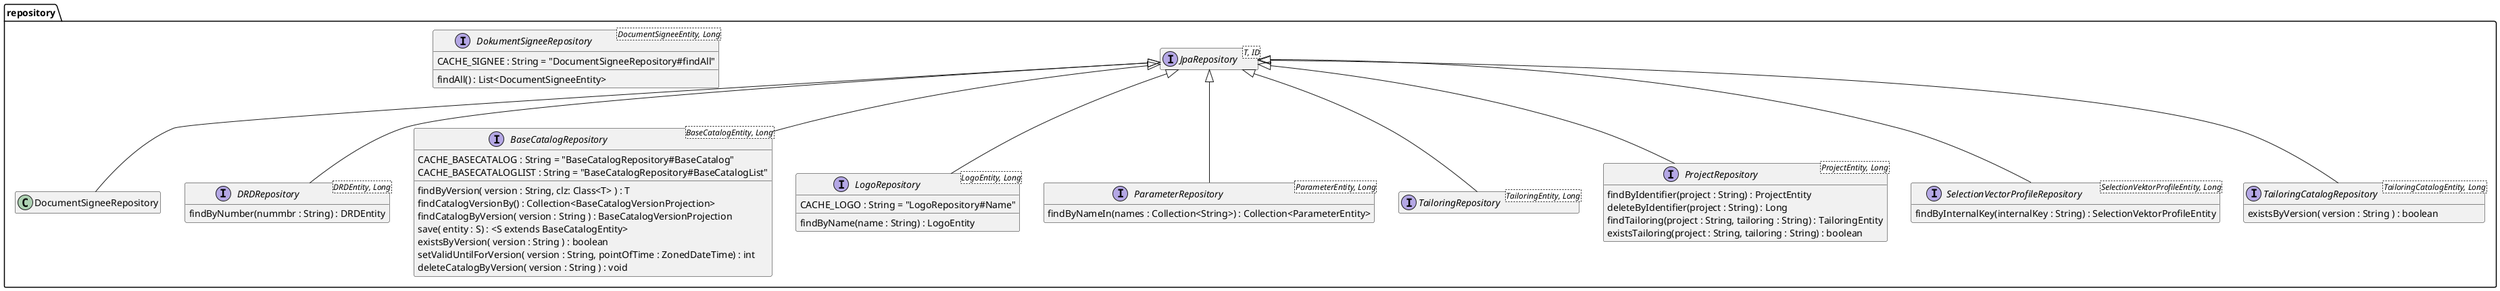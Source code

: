@startuml Ebene3.png
hide empty members

package repository {
    interface JpaRepository<T, ID>

    interface DokumentSigneeRepository<DocumentSigneeEntity, Long> {
        CACHE_SIGNEE : String = "DocumentSigneeRepository#findAll"
        findAll() : List<DocumentSigneeEntity>
    }
    JpaRepository <|-- DocumentSigneeRepository

    interface DRDRepository<DRDEntity, Long> {
        findByNumber(nummbr : String) : DRDEntity
    }
    JpaRepository <|-- DRDRepository

    interface BaseCatalogRepository<BaseCatalogEntity, Long> {
        CACHE_BASECATALOG : String = "BaseCatalogRepository#BaseCatalog"
        CACHE_BASECATALOGLIST : String = "BaseCatalogRepository#BaseCatalogList"
        findByVersion( version : String, clz: Class<T> ) : T
        findCatalogVersionBy() : Collection<BaseCatalogVersionProjection>
        findCatalogByVersion( version : String ) : BaseCatalogVersionProjection
        save( entity : S) : <S extends BaseCatalogEntity>
        existsByVersion( version : String ) : boolean
        setValidUntilForVersion( version : String, pointOfTime : ZonedDateTime) : int
        deleteCatalogByVersion( version : String ) : void
    }
    JpaRepository <|-- BaseCatalogRepository

    interface LogoRepository<LogoEntity, Long> {
        CACHE_LOGO : String = "LogoRepository#Name"
        findByName(name : String) : LogoEntity
    }
    JpaRepository <|-- LogoRepository

    interface ParameterRepository<ParameterEntity, Long> {
        findByNameIn(names : Collection<String>) : Collection<ParameterEntity>
    }
    JpaRepository <|-- ParameterRepository

    interface TailoringRepository<TailoringEntity, Long> {
    }
    JpaRepository <|-- TailoringRepository

    interface ProjectRepository<ProjectEntity, Long> {
        findByIdentifier(project : String) : ProjectEntity
        deleteByIdentifier(project : String) : Long
        findTailoring(project : String, tailoring : String) : TailoringEntity
        existsTailoring(project : String, tailoring : String) : boolean
    }
    JpaRepository <|-- ProjectRepository

    interface SelectionVectorProfileRepository<SelectionVektorProfileEntity, Long> {
        findByInternalKey(internalKey : String) : SelectionVektorProfileEntity
    }
    JpaRepository <|-- SelectionVectorProfileRepository

    interface TailoringCatalogRepository<TailoringCatalogEntity, Long> {
        existsByVersion( version : String ) : boolean
    }
    JpaRepository <|-- TailoringCatalogRepository
}
@enduml
